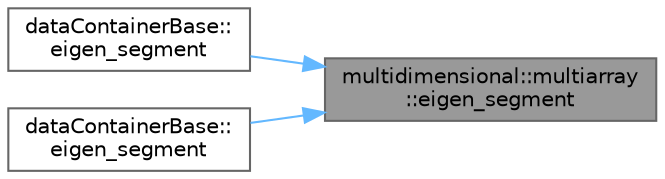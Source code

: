 digraph "multidimensional::multiarray::eigen_segment"
{
 // INTERACTIVE_SVG=YES
 // LATEX_PDF_SIZE
  bgcolor="transparent";
  edge [fontname=Helvetica,fontsize=10,labelfontname=Helvetica,labelfontsize=10];
  node [fontname=Helvetica,fontsize=10,shape=box,height=0.2,width=0.4];
  rankdir="RL";
  Node1 [id="Node000001",label="multidimensional::multiarray\l::eigen_segment",height=0.2,width=0.4,color="gray40", fillcolor="grey60", style="filled", fontcolor="black",tooltip="return segment including start and end"];
  Node1 -> Node2 [id="edge1_Node000001_Node000002",dir="back",color="steelblue1",style="solid",tooltip=" "];
  Node2 [id="Node000002",label="dataContainerBase::\leigen_segment",height=0.2,width=0.4,color="grey40", fillcolor="white", style="filled",URL="$d5/d5f/classdataContainerBase.html#a8ab6ca579df1cff6717d9fc17c37cdc9",tooltip=" "];
  Node1 -> Node3 [id="edge2_Node000001_Node000003",dir="back",color="steelblue1",style="solid",tooltip=" "];
  Node3 [id="Node000003",label="dataContainerBase::\leigen_segment",height=0.2,width=0.4,color="grey40", fillcolor="white", style="filled",URL="$d5/d5f/classdataContainerBase.html#a6d65f15d6b8115ba71c9ec5145e63302",tooltip=" "];
}
